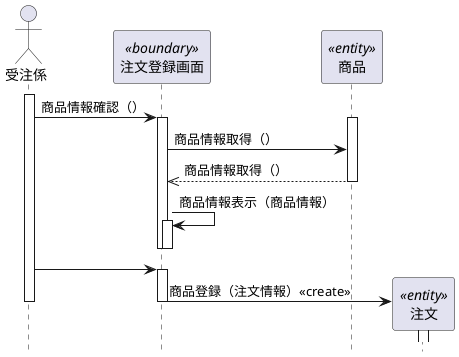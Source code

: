 @startuml
hide footbox
actor 受注係 as user
participant "注文登録画面" as reg <<boundary >>
participant "商品" as goods  << entity >>
participant "注文" as ord << entity>>
activate user
user -> reg :商品情報確認（）
activate reg
activate goods
reg -> goods :商品情報取得（）
reg <<--- goods :商品情報取得（）
deactivate goods
reg -> reg :商品情報表示（商品情報）
activate reg
deactivate reg
deactivate reg
user -> reg
activate reg
create ord 
reg -> ord :商品登録（注文情報）<< create >>
deactivate reg
activate ord
deactivate ord
deactivate user

@enduml